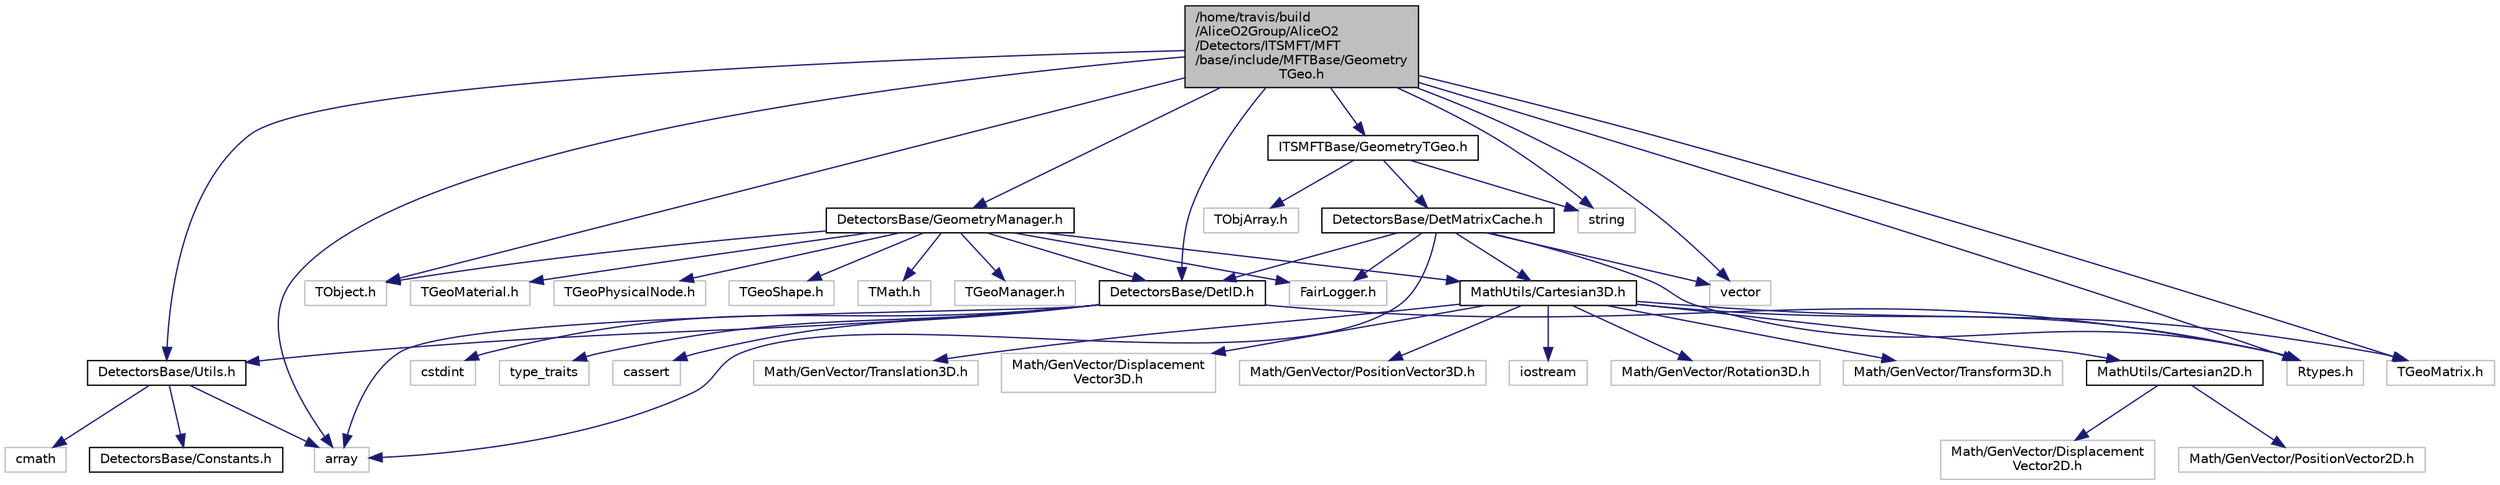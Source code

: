 digraph "/home/travis/build/AliceO2Group/AliceO2/Detectors/ITSMFT/MFT/base/include/MFTBase/GeometryTGeo.h"
{
 // INTERACTIVE_SVG=YES
  bgcolor="transparent";
  edge [fontname="Helvetica",fontsize="10",labelfontname="Helvetica",labelfontsize="10"];
  node [fontname="Helvetica",fontsize="10",shape=record];
  Node1 [label="/home/travis/build\l/AliceO2Group/AliceO2\l/Detectors/ITSMFT/MFT\l/base/include/MFTBase/Geometry\lTGeo.h",height=0.2,width=0.4,color="black", fillcolor="grey75", style="filled" fontcolor="black"];
  Node1 -> Node2 [color="midnightblue",fontsize="10",style="solid",fontname="Helvetica"];
  Node2 [label="vector",height=0.2,width=0.4,color="grey75"];
  Node1 -> Node3 [color="midnightblue",fontsize="10",style="solid",fontname="Helvetica"];
  Node3 [label="array",height=0.2,width=0.4,color="grey75"];
  Node1 -> Node4 [color="midnightblue",fontsize="10",style="solid",fontname="Helvetica"];
  Node4 [label="string",height=0.2,width=0.4,color="grey75"];
  Node1 -> Node5 [color="midnightblue",fontsize="10",style="solid",fontname="Helvetica"];
  Node5 [label="TGeoMatrix.h",height=0.2,width=0.4,color="grey75"];
  Node1 -> Node6 [color="midnightblue",fontsize="10",style="solid",fontname="Helvetica"];
  Node6 [label="TObject.h",height=0.2,width=0.4,color="grey75"];
  Node1 -> Node7 [color="midnightblue",fontsize="10",style="solid",fontname="Helvetica"];
  Node7 [label="DetectorsBase/DetID.h",height=0.2,width=0.4,color="black",URL="$d6/d31/DetID_8h.html"];
  Node7 -> Node8 [color="midnightblue",fontsize="10",style="solid",fontname="Helvetica"];
  Node8 [label="cstdint",height=0.2,width=0.4,color="grey75"];
  Node7 -> Node3 [color="midnightblue",fontsize="10",style="solid",fontname="Helvetica"];
  Node7 -> Node9 [color="midnightblue",fontsize="10",style="solid",fontname="Helvetica"];
  Node9 [label="type_traits",height=0.2,width=0.4,color="grey75"];
  Node7 -> Node10 [color="midnightblue",fontsize="10",style="solid",fontname="Helvetica"];
  Node10 [label="Rtypes.h",height=0.2,width=0.4,color="grey75"];
  Node7 -> Node11 [color="midnightblue",fontsize="10",style="solid",fontname="Helvetica"];
  Node11 [label="DetectorsBase/Utils.h",height=0.2,width=0.4,color="black",URL="$d9/ded/Utils_8h.html"];
  Node11 -> Node12 [color="midnightblue",fontsize="10",style="solid",fontname="Helvetica"];
  Node12 [label="DetectorsBase/Constants.h",height=0.2,width=0.4,color="black",URL="$d1/daa/Base_2include_2DetectorsBase_2Constants_8h.html"];
  Node11 -> Node13 [color="midnightblue",fontsize="10",style="solid",fontname="Helvetica"];
  Node13 [label="cmath",height=0.2,width=0.4,color="grey75"];
  Node11 -> Node3 [color="midnightblue",fontsize="10",style="solid",fontname="Helvetica"];
  Node7 -> Node14 [color="midnightblue",fontsize="10",style="solid",fontname="Helvetica"];
  Node14 [label="cassert",height=0.2,width=0.4,color="grey75"];
  Node1 -> Node11 [color="midnightblue",fontsize="10",style="solid",fontname="Helvetica"];
  Node1 -> Node15 [color="midnightblue",fontsize="10",style="solid",fontname="Helvetica"];
  Node15 [label="DetectorsBase/GeometryManager.h",height=0.2,width=0.4,color="black",URL="$db/dcc/Detectors_2Base_2include_2DetectorsBase_2GeometryManager_8h.html"];
  Node15 -> Node16 [color="midnightblue",fontsize="10",style="solid",fontname="Helvetica"];
  Node16 [label="TGeoManager.h",height=0.2,width=0.4,color="grey75"];
  Node15 -> Node17 [color="midnightblue",fontsize="10",style="solid",fontname="Helvetica"];
  Node17 [label="TGeoMaterial.h",height=0.2,width=0.4,color="grey75"];
  Node15 -> Node18 [color="midnightblue",fontsize="10",style="solid",fontname="Helvetica"];
  Node18 [label="TGeoPhysicalNode.h",height=0.2,width=0.4,color="grey75"];
  Node15 -> Node19 [color="midnightblue",fontsize="10",style="solid",fontname="Helvetica"];
  Node19 [label="TGeoShape.h",height=0.2,width=0.4,color="grey75"];
  Node15 -> Node20 [color="midnightblue",fontsize="10",style="solid",fontname="Helvetica"];
  Node20 [label="TMath.h",height=0.2,width=0.4,color="grey75"];
  Node15 -> Node6 [color="midnightblue",fontsize="10",style="solid",fontname="Helvetica"];
  Node15 -> Node7 [color="midnightblue",fontsize="10",style="solid",fontname="Helvetica"];
  Node15 -> Node21 [color="midnightblue",fontsize="10",style="solid",fontname="Helvetica"];
  Node21 [label="FairLogger.h",height=0.2,width=0.4,color="grey75"];
  Node15 -> Node22 [color="midnightblue",fontsize="10",style="solid",fontname="Helvetica"];
  Node22 [label="MathUtils/Cartesian3D.h",height=0.2,width=0.4,color="black",URL="$dd/d76/Cartesian3D_8h.html"];
  Node22 -> Node23 [color="midnightblue",fontsize="10",style="solid",fontname="Helvetica"];
  Node23 [label="Math/GenVector/Rotation3D.h",height=0.2,width=0.4,color="grey75"];
  Node22 -> Node24 [color="midnightblue",fontsize="10",style="solid",fontname="Helvetica"];
  Node24 [label="Math/GenVector/Transform3D.h",height=0.2,width=0.4,color="grey75"];
  Node22 -> Node25 [color="midnightblue",fontsize="10",style="solid",fontname="Helvetica"];
  Node25 [label="Math/GenVector/Translation3D.h",height=0.2,width=0.4,color="grey75"];
  Node22 -> Node10 [color="midnightblue",fontsize="10",style="solid",fontname="Helvetica"];
  Node22 -> Node5 [color="midnightblue",fontsize="10",style="solid",fontname="Helvetica"];
  Node22 -> Node26 [color="midnightblue",fontsize="10",style="solid",fontname="Helvetica"];
  Node26 [label="Math/GenVector/Displacement\lVector3D.h",height=0.2,width=0.4,color="grey75"];
  Node22 -> Node27 [color="midnightblue",fontsize="10",style="solid",fontname="Helvetica"];
  Node27 [label="Math/GenVector/PositionVector3D.h",height=0.2,width=0.4,color="grey75"];
  Node22 -> Node28 [color="midnightblue",fontsize="10",style="solid",fontname="Helvetica"];
  Node28 [label="MathUtils/Cartesian2D.h",height=0.2,width=0.4,color="black",URL="$d2/dd0/Cartesian2D_8h.html"];
  Node28 -> Node29 [color="midnightblue",fontsize="10",style="solid",fontname="Helvetica"];
  Node29 [label="Math/GenVector/Displacement\lVector2D.h",height=0.2,width=0.4,color="grey75"];
  Node28 -> Node30 [color="midnightblue",fontsize="10",style="solid",fontname="Helvetica"];
  Node30 [label="Math/GenVector/PositionVector2D.h",height=0.2,width=0.4,color="grey75"];
  Node22 -> Node31 [color="midnightblue",fontsize="10",style="solid",fontname="Helvetica"];
  Node31 [label="iostream",height=0.2,width=0.4,color="grey75"];
  Node1 -> Node32 [color="midnightblue",fontsize="10",style="solid",fontname="Helvetica"];
  Node32 [label="ITSMFTBase/GeometryTGeo.h",height=0.2,width=0.4,color="black",URL="$d0/d2d/common_2base_2include_2ITSMFTBase_2GeometryTGeo_8h.html"];
  Node32 -> Node33 [color="midnightblue",fontsize="10",style="solid",fontname="Helvetica"];
  Node33 [label="DetectorsBase/DetMatrixCache.h",height=0.2,width=0.4,color="black",URL="$d4/d20/DetMatrixCache_8h.html"];
  Node33 -> Node2 [color="midnightblue",fontsize="10",style="solid",fontname="Helvetica"];
  Node33 -> Node3 [color="midnightblue",fontsize="10",style="solid",fontname="Helvetica"];
  Node33 -> Node22 [color="midnightblue",fontsize="10",style="solid",fontname="Helvetica"];
  Node33 -> Node7 [color="midnightblue",fontsize="10",style="solid",fontname="Helvetica"];
  Node33 -> Node10 [color="midnightblue",fontsize="10",style="solid",fontname="Helvetica"];
  Node33 -> Node21 [color="midnightblue",fontsize="10",style="solid",fontname="Helvetica"];
  Node32 -> Node34 [color="midnightblue",fontsize="10",style="solid",fontname="Helvetica"];
  Node34 [label="TObjArray.h",height=0.2,width=0.4,color="grey75"];
  Node32 -> Node4 [color="midnightblue",fontsize="10",style="solid",fontname="Helvetica"];
  Node1 -> Node10 [color="midnightblue",fontsize="10",style="solid",fontname="Helvetica"];
}
